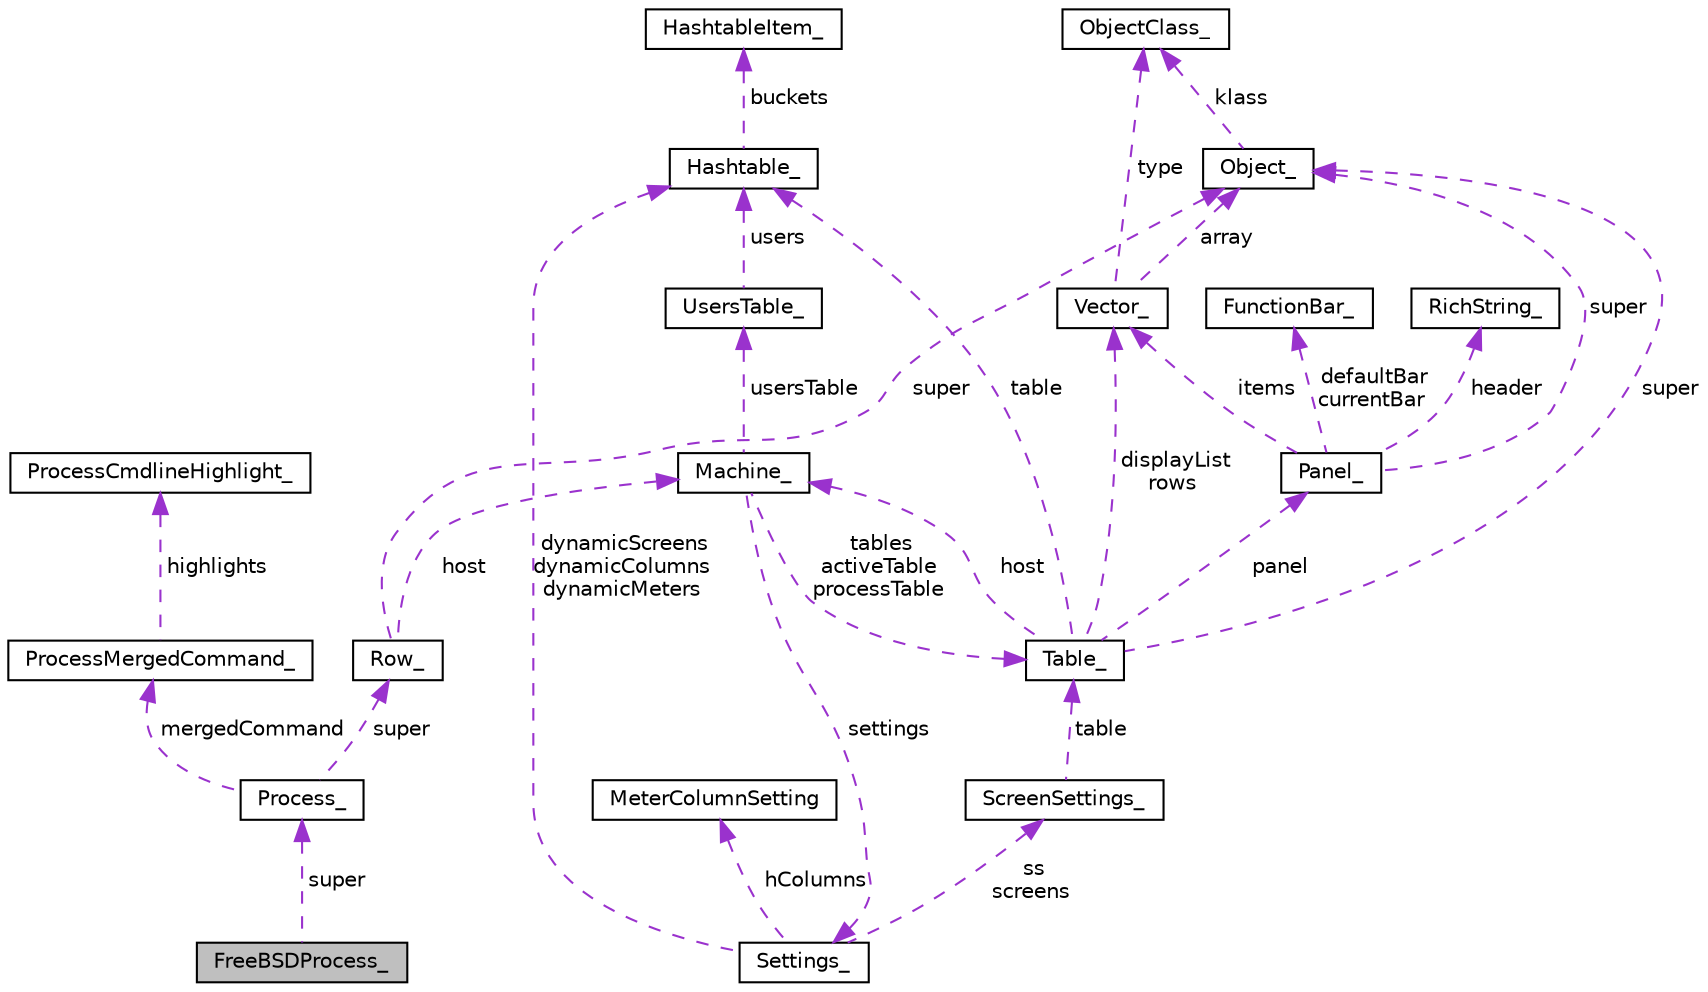 digraph "FreeBSDProcess_"
{
  edge [fontname="Helvetica",fontsize="10",labelfontname="Helvetica",labelfontsize="10"];
  node [fontname="Helvetica",fontsize="10",shape=record];
  Node1 [label="FreeBSDProcess_",height=0.2,width=0.4,color="black", fillcolor="grey75", style="filled", fontcolor="black"];
  Node2 -> Node1 [dir="back",color="darkorchid3",fontsize="10",style="dashed",label=" super" ];
  Node2 [label="Process_",height=0.2,width=0.4,color="black", fillcolor="white", style="filled",URL="$structProcess__.html"];
  Node3 -> Node2 [dir="back",color="darkorchid3",fontsize="10",style="dashed",label=" super" ];
  Node3 [label="Row_",height=0.2,width=0.4,color="black", fillcolor="white", style="filled",URL="$structRow__.html"];
  Node4 -> Node3 [dir="back",color="darkorchid3",fontsize="10",style="dashed",label=" host" ];
  Node4 [label="Machine_",height=0.2,width=0.4,color="black", fillcolor="white", style="filled",URL="$structMachine__.html"];
  Node5 -> Node4 [dir="back",color="darkorchid3",fontsize="10",style="dashed",label=" tables\nactiveTable\nprocessTable" ];
  Node5 [label="Table_",height=0.2,width=0.4,color="black", fillcolor="white", style="filled",URL="$structTable__.html"];
  Node6 -> Node5 [dir="back",color="darkorchid3",fontsize="10",style="dashed",label=" displayList\nrows" ];
  Node6 [label="Vector_",height=0.2,width=0.4,color="black", fillcolor="white", style="filled",URL="$structVector__.html"];
  Node7 -> Node6 [dir="back",color="darkorchid3",fontsize="10",style="dashed",label=" type" ];
  Node7 [label="ObjectClass_",height=0.2,width=0.4,color="black", fillcolor="white", style="filled",URL="$structObjectClass__.html"];
  Node8 -> Node6 [dir="back",color="darkorchid3",fontsize="10",style="dashed",label=" array" ];
  Node8 [label="Object_",height=0.2,width=0.4,color="black", fillcolor="white", style="filled",URL="$structObject__.html"];
  Node7 -> Node8 [dir="back",color="darkorchid3",fontsize="10",style="dashed",label=" klass" ];
  Node4 -> Node5 [dir="back",color="darkorchid3",fontsize="10",style="dashed",label=" host" ];
  Node9 -> Node5 [dir="back",color="darkorchid3",fontsize="10",style="dashed",label=" table" ];
  Node9 [label="Hashtable_",height=0.2,width=0.4,color="black", fillcolor="white", style="filled",URL="$structHashtable__.html"];
  Node10 -> Node9 [dir="back",color="darkorchid3",fontsize="10",style="dashed",label=" buckets" ];
  Node10 [label="HashtableItem_",height=0.2,width=0.4,color="black", fillcolor="white", style="filled",URL="$structHashtableItem__.html"];
  Node11 -> Node5 [dir="back",color="darkorchid3",fontsize="10",style="dashed",label=" panel" ];
  Node11 [label="Panel_",height=0.2,width=0.4,color="black", fillcolor="white", style="filled",URL="$structPanel__.html"];
  Node6 -> Node11 [dir="back",color="darkorchid3",fontsize="10",style="dashed",label=" items" ];
  Node12 -> Node11 [dir="back",color="darkorchid3",fontsize="10",style="dashed",label=" header" ];
  Node12 [label="RichString_",height=0.2,width=0.4,color="black", fillcolor="white", style="filled",URL="$structRichString__.html"];
  Node13 -> Node11 [dir="back",color="darkorchid3",fontsize="10",style="dashed",label=" defaultBar\ncurrentBar" ];
  Node13 [label="FunctionBar_",height=0.2,width=0.4,color="black", fillcolor="white", style="filled",URL="$structFunctionBar__.html"];
  Node8 -> Node11 [dir="back",color="darkorchid3",fontsize="10",style="dashed",label=" super" ];
  Node8 -> Node5 [dir="back",color="darkorchid3",fontsize="10",style="dashed",label=" super" ];
  Node14 -> Node4 [dir="back",color="darkorchid3",fontsize="10",style="dashed",label=" settings" ];
  Node14 [label="Settings_",height=0.2,width=0.4,color="black", fillcolor="white", style="filled",URL="$structSettings__.html"];
  Node15 -> Node14 [dir="back",color="darkorchid3",fontsize="10",style="dashed",label=" ss\nscreens" ];
  Node15 [label="ScreenSettings_",height=0.2,width=0.4,color="black", fillcolor="white", style="filled",URL="$structScreenSettings__.html"];
  Node5 -> Node15 [dir="back",color="darkorchid3",fontsize="10",style="dashed",label=" table" ];
  Node9 -> Node14 [dir="back",color="darkorchid3",fontsize="10",style="dashed",label=" dynamicScreens\ndynamicColumns\ndynamicMeters" ];
  Node16 -> Node14 [dir="back",color="darkorchid3",fontsize="10",style="dashed",label=" hColumns" ];
  Node16 [label="MeterColumnSetting",height=0.2,width=0.4,color="black", fillcolor="white", style="filled",URL="$structMeterColumnSetting.html"];
  Node17 -> Node4 [dir="back",color="darkorchid3",fontsize="10",style="dashed",label=" usersTable" ];
  Node17 [label="UsersTable_",height=0.2,width=0.4,color="black", fillcolor="white", style="filled",URL="$structUsersTable__.html"];
  Node9 -> Node17 [dir="back",color="darkorchid3",fontsize="10",style="dashed",label=" users" ];
  Node8 -> Node3 [dir="back",color="darkorchid3",fontsize="10",style="dashed",label=" super" ];
  Node18 -> Node2 [dir="back",color="darkorchid3",fontsize="10",style="dashed",label=" mergedCommand" ];
  Node18 [label="ProcessMergedCommand_",height=0.2,width=0.4,color="black", fillcolor="white", style="filled",URL="$structProcessMergedCommand__.html"];
  Node19 -> Node18 [dir="back",color="darkorchid3",fontsize="10",style="dashed",label=" highlights" ];
  Node19 [label="ProcessCmdlineHighlight_",height=0.2,width=0.4,color="black", fillcolor="white", style="filled",URL="$structProcessCmdlineHighlight__.html"];
}
